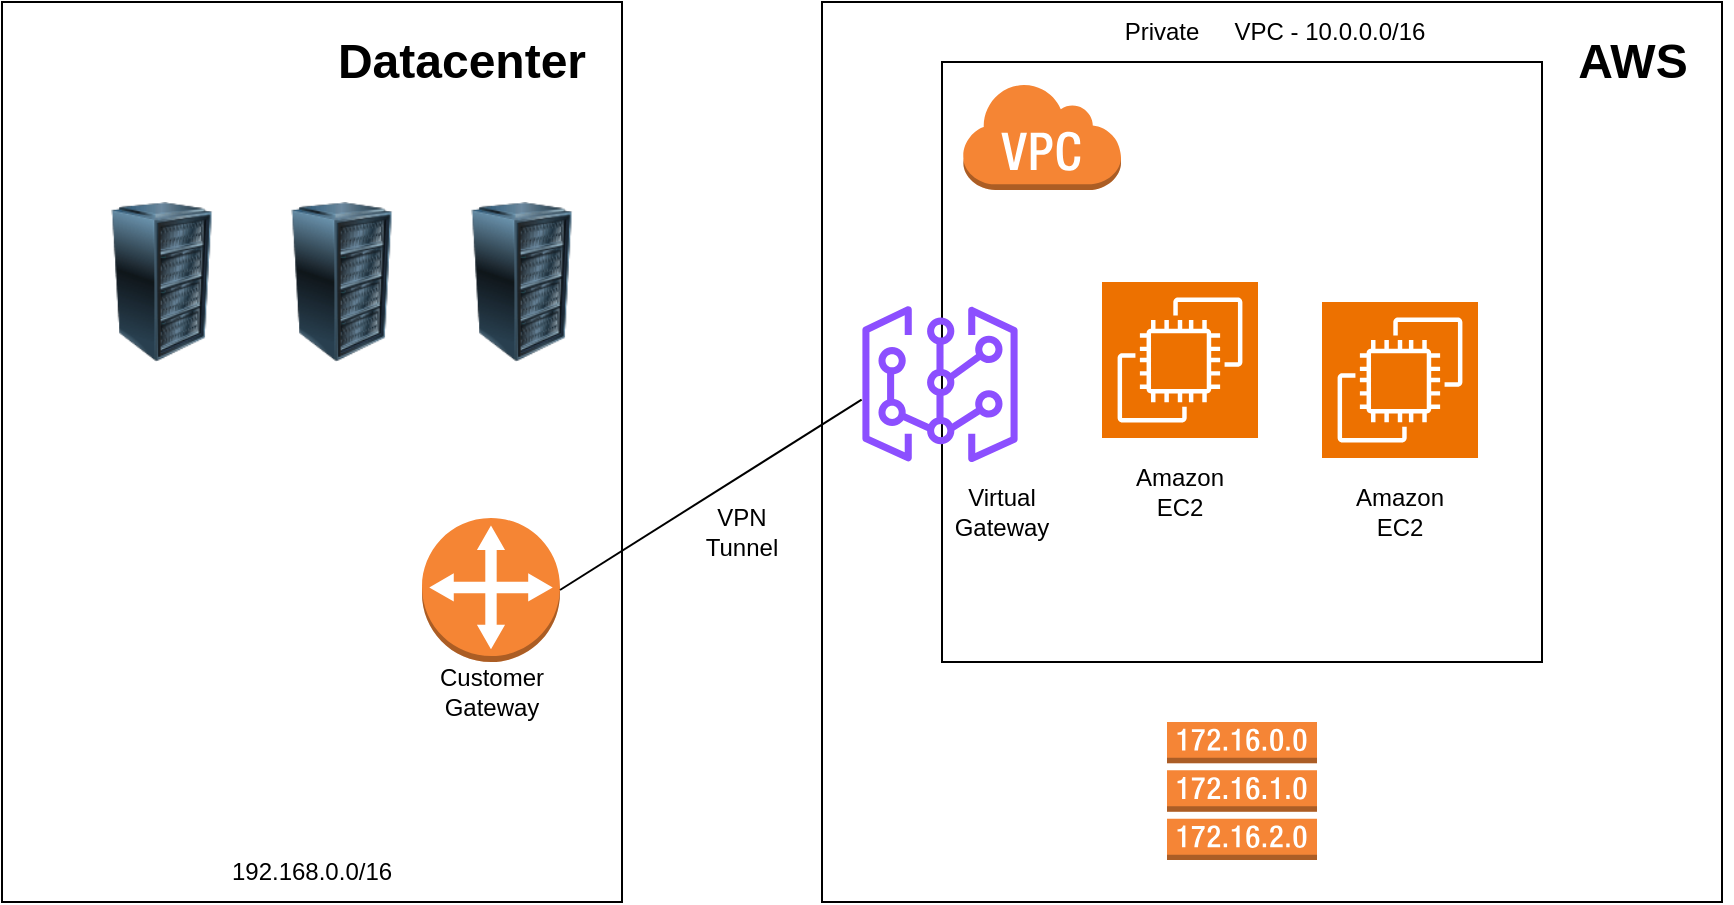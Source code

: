 <mxfile version="22.1.11" type="github">
  <diagram name="Page-1" id="xBekOBYAkc2fZ3J3WRr2">
    <mxGraphModel dx="1984" dy="637" grid="1" gridSize="10" guides="1" tooltips="1" connect="1" arrows="1" fold="1" page="1" pageScale="1" pageWidth="850" pageHeight="1100" math="0" shadow="0">
      <root>
        <mxCell id="0" />
        <mxCell id="1" parent="0" />
        <mxCell id="MItrXDMZAQSZTM3Yo3Le-1" value="" style="rounded=0;whiteSpace=wrap;html=1;" vertex="1" parent="1">
          <mxGeometry x="20" y="30" width="450" height="450" as="geometry" />
        </mxCell>
        <mxCell id="MItrXDMZAQSZTM3Yo3Le-2" value="" style="rounded=0;whiteSpace=wrap;html=1;" vertex="1" parent="1">
          <mxGeometry x="80" y="60" width="300" height="300" as="geometry" />
        </mxCell>
        <mxCell id="MItrXDMZAQSZTM3Yo3Le-3" value="" style="outlineConnect=0;dashed=0;verticalLabelPosition=bottom;verticalAlign=top;align=center;html=1;shape=mxgraph.aws3.virtual_private_cloud;fillColor=#F58534;gradientColor=none;" vertex="1" parent="1">
          <mxGeometry x="90" y="70" width="79.5" height="54" as="geometry" />
        </mxCell>
        <mxCell id="MItrXDMZAQSZTM3Yo3Le-4" value="" style="sketch=0;points=[[0,0,0],[0.25,0,0],[0.5,0,0],[0.75,0,0],[1,0,0],[0,1,0],[0.25,1,0],[0.5,1,0],[0.75,1,0],[1,1,0],[0,0.25,0],[0,0.5,0],[0,0.75,0],[1,0.25,0],[1,0.5,0],[1,0.75,0]];outlineConnect=0;fontColor=#232F3E;fillColor=#ED7100;strokeColor=#ffffff;dashed=0;verticalLabelPosition=bottom;verticalAlign=top;align=center;html=1;fontSize=12;fontStyle=0;aspect=fixed;shape=mxgraph.aws4.resourceIcon;resIcon=mxgraph.aws4.ec2;" vertex="1" parent="1">
          <mxGeometry x="270" y="180" width="78" height="78" as="geometry" />
        </mxCell>
        <mxCell id="MItrXDMZAQSZTM3Yo3Le-9" value="Amazon EC2" style="text;html=1;strokeColor=none;fillColor=none;align=center;verticalAlign=middle;whiteSpace=wrap;rounded=0;" vertex="1" parent="1">
          <mxGeometry x="279" y="270" width="60" height="30" as="geometry" />
        </mxCell>
        <mxCell id="MItrXDMZAQSZTM3Yo3Le-12" value="AWS" style="text;strokeColor=none;fillColor=none;html=1;fontSize=24;fontStyle=1;verticalAlign=middle;align=center;" vertex="1" parent="1">
          <mxGeometry x="375" y="40" width="100" height="40" as="geometry" />
        </mxCell>
        <mxCell id="MItrXDMZAQSZTM3Yo3Le-14" value="" style="sketch=0;points=[[0,0,0],[0.25,0,0],[0.5,0,0],[0.75,0,0],[1,0,0],[0,1,0],[0.25,1,0],[0.5,1,0],[0.75,1,0],[1,1,0],[0,0.25,0],[0,0.5,0],[0,0.75,0],[1,0.25,0],[1,0.5,0],[1,0.75,0]];outlineConnect=0;fontColor=#232F3E;fillColor=#ED7100;strokeColor=#ffffff;dashed=0;verticalLabelPosition=bottom;verticalAlign=top;align=center;html=1;fontSize=12;fontStyle=0;aspect=fixed;shape=mxgraph.aws4.resourceIcon;resIcon=mxgraph.aws4.ec2;" vertex="1" parent="1">
          <mxGeometry x="160" y="170" width="78" height="78" as="geometry" />
        </mxCell>
        <mxCell id="MItrXDMZAQSZTM3Yo3Le-15" value="Amazon EC2" style="text;html=1;strokeColor=none;fillColor=none;align=center;verticalAlign=middle;whiteSpace=wrap;rounded=0;" vertex="1" parent="1">
          <mxGeometry x="169" y="260" width="60" height="30" as="geometry" />
        </mxCell>
        <mxCell id="MItrXDMZAQSZTM3Yo3Le-16" value="Private" style="text;html=1;strokeColor=none;fillColor=none;align=center;verticalAlign=middle;whiteSpace=wrap;rounded=0;" vertex="1" parent="1">
          <mxGeometry x="160" y="30" width="60" height="30" as="geometry" />
        </mxCell>
        <mxCell id="MItrXDMZAQSZTM3Yo3Le-19" value="VPC - 10.0.0.0/16" style="text;html=1;strokeColor=none;fillColor=none;align=center;verticalAlign=middle;whiteSpace=wrap;rounded=0;" vertex="1" parent="1">
          <mxGeometry x="209" y="30" width="130" height="30" as="geometry" />
        </mxCell>
        <mxCell id="MItrXDMZAQSZTM3Yo3Le-20" value="" style="rounded=0;whiteSpace=wrap;html=1;" vertex="1" parent="1">
          <mxGeometry x="-390" y="30" width="310" height="450" as="geometry" />
        </mxCell>
        <mxCell id="MItrXDMZAQSZTM3Yo3Le-21" value="&lt;b&gt;&lt;font style=&quot;font-size: 24px;&quot;&gt;Datacenter&lt;/font&gt;&lt;/b&gt;" style="text;html=1;strokeColor=none;fillColor=none;align=center;verticalAlign=middle;whiteSpace=wrap;rounded=0;" vertex="1" parent="1">
          <mxGeometry x="-190" y="45" width="60" height="30" as="geometry" />
        </mxCell>
        <mxCell id="MItrXDMZAQSZTM3Yo3Le-25" value="" style="image;html=1;image=img/lib/clip_art/computers/Server_Rack_128x128.png" vertex="1" parent="1">
          <mxGeometry x="-260" y="130" width="80" height="80" as="geometry" />
        </mxCell>
        <mxCell id="MItrXDMZAQSZTM3Yo3Le-26" value="" style="image;html=1;image=img/lib/clip_art/computers/Server_Rack_128x128.png" vertex="1" parent="1">
          <mxGeometry x="-350" y="130" width="80" height="80" as="geometry" />
        </mxCell>
        <mxCell id="MItrXDMZAQSZTM3Yo3Le-29" value="" style="image;html=1;image=img/lib/clip_art/computers/Server_Rack_128x128.png" vertex="1" parent="1">
          <mxGeometry x="-170" y="130" width="80" height="80" as="geometry" />
        </mxCell>
        <mxCell id="MItrXDMZAQSZTM3Yo3Le-31" value="192.168.0.0/16" style="text;html=1;strokeColor=none;fillColor=none;align=center;verticalAlign=middle;whiteSpace=wrap;rounded=0;" vertex="1" parent="1">
          <mxGeometry x="-265" y="450" width="60" height="30" as="geometry" />
        </mxCell>
        <mxCell id="MItrXDMZAQSZTM3Yo3Le-32" value="" style="sketch=0;outlineConnect=0;fontColor=#232F3E;gradientColor=none;fillColor=#8C4FFF;strokeColor=none;dashed=0;verticalLabelPosition=bottom;verticalAlign=top;align=center;html=1;fontSize=12;fontStyle=0;aspect=fixed;pointerEvents=1;shape=mxgraph.aws4.virtual_gateway;" vertex="1" parent="1">
          <mxGeometry x="40" y="182" width="78" height="78" as="geometry" />
        </mxCell>
        <mxCell id="MItrXDMZAQSZTM3Yo3Le-33" value="Virtual Gateway" style="text;html=1;strokeColor=none;fillColor=none;align=center;verticalAlign=middle;whiteSpace=wrap;rounded=0;" vertex="1" parent="1">
          <mxGeometry x="80" y="270" width="60" height="30" as="geometry" />
        </mxCell>
        <mxCell id="MItrXDMZAQSZTM3Yo3Le-35" value="" style="outlineConnect=0;dashed=0;verticalLabelPosition=bottom;verticalAlign=top;align=center;html=1;shape=mxgraph.aws3.customer_gateway;fillColor=#F58534;gradientColor=none;" vertex="1" parent="1">
          <mxGeometry x="-180" y="288" width="69" height="72" as="geometry" />
        </mxCell>
        <mxCell id="MItrXDMZAQSZTM3Yo3Le-37" value="Customer Gateway" style="text;html=1;strokeColor=none;fillColor=none;align=center;verticalAlign=middle;whiteSpace=wrap;rounded=0;" vertex="1" parent="1">
          <mxGeometry x="-175.5" y="360" width="60" height="30" as="geometry" />
        </mxCell>
        <mxCell id="MItrXDMZAQSZTM3Yo3Le-38" value="" style="endArrow=none;html=1;rounded=0;exitX=1;exitY=0.5;exitDx=0;exitDy=0;exitPerimeter=0;entryX=-0.005;entryY=0.6;entryDx=0;entryDy=0;entryPerimeter=0;" edge="1" parent="1" source="MItrXDMZAQSZTM3Yo3Le-35" target="MItrXDMZAQSZTM3Yo3Le-32">
          <mxGeometry width="50" height="50" relative="1" as="geometry">
            <mxPoint x="-30" y="210" as="sourcePoint" />
            <mxPoint x="20" y="160" as="targetPoint" />
          </mxGeometry>
        </mxCell>
        <mxCell id="MItrXDMZAQSZTM3Yo3Le-39" value="VPN Tunnel" style="text;html=1;strokeColor=none;fillColor=none;align=center;verticalAlign=middle;whiteSpace=wrap;rounded=0;" vertex="1" parent="1">
          <mxGeometry x="-50" y="280" width="60" height="30" as="geometry" />
        </mxCell>
        <mxCell id="MItrXDMZAQSZTM3Yo3Le-41" value="" style="outlineConnect=0;dashed=0;verticalLabelPosition=bottom;verticalAlign=top;align=center;html=1;shape=mxgraph.aws3.route_table;fillColor=#F58536;gradientColor=none;" vertex="1" parent="1">
          <mxGeometry x="192.5" y="390" width="75" height="69" as="geometry" />
        </mxCell>
      </root>
    </mxGraphModel>
  </diagram>
</mxfile>

